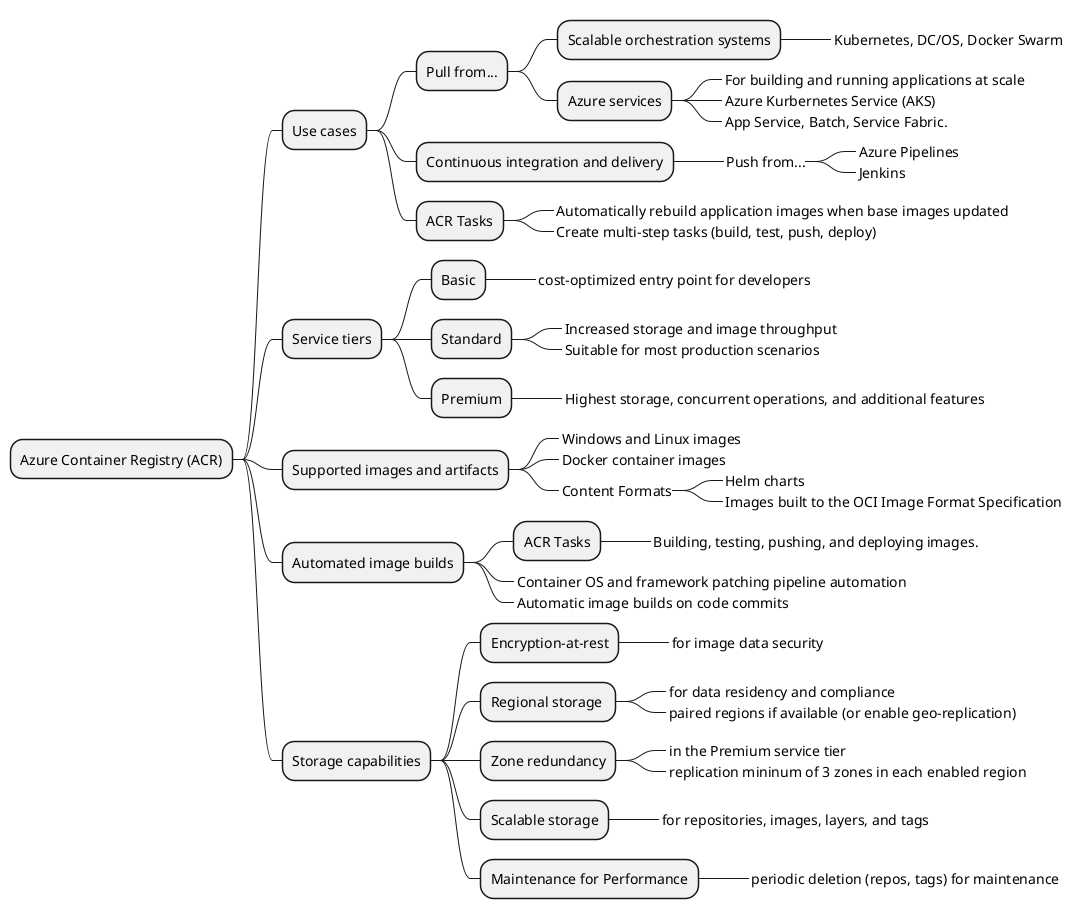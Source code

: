 @startmindmap

+ Azure Container Registry (ACR)
++ Use cases
+++ Pull from...
++++ Scalable orchestration systems
+++++_ Kubernetes, DC/OS, Docker Swarm
++++ Azure services
+++++_ For building and running applications at scale
+++++_ Azure Kurbernetes Service (AKS)
+++++_ App Service, Batch, Service Fabric.
+++ Continuous integration and delivery
++++_ Push from...
+++++_ Azure Pipelines
+++++_ Jenkins
+++ ACR Tasks
++++_ Automatically rebuild application images when base images updated
++++_ Create multi-step tasks (build, test, push, deploy)
++ Service tiers
+++ Basic
++++_ cost-optimized entry point for developers
+++ Standard
++++_ Increased storage and image throughput
++++_ Suitable for most production scenarios
+++ Premium
++++_ Highest storage, concurrent operations, and additional features

++ Supported images and artifacts
+++_ Windows and Linux images
+++_ Docker container images
+++_ Content Formats
++++_ Helm charts
++++_ Images built to the OCI Image Format Specification
++ Automated image builds
+++ ACR Tasks
++++_ Building, testing, pushing, and deploying images.
+++_ Container OS and framework patching pipeline automation
+++_ Automatic image builds on code commits
++ Storage capabilities
+++ Encryption-at-rest
++++_ for image data security
+++ Regional storage 
++++_ for data residency and compliance
++++_ paired regions if available (or enable geo-replication)
+++ Zone redundancy
++++_ in the Premium service tier
++++_ replication mininum of 3 zones in each enabled region
+++ Scalable storage
++++_ for repositories, images, layers, and tags
+++ Maintenance for Performance
++++_ periodic deletion (repos, tags) for maintenance

@endmindmap
